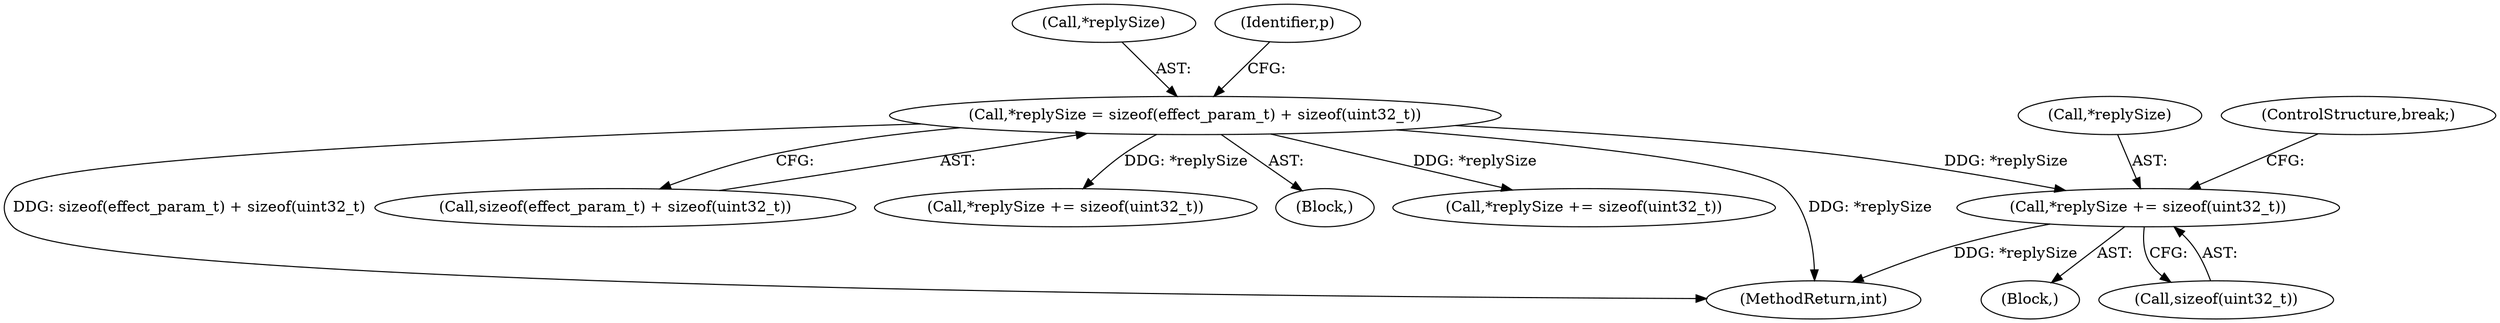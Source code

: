 digraph "0_Android_aeea52da00d210587fb3ed895de3d5f2e0264c88_11@API" {
"1000402" [label="(Call,*replySize += sizeof(uint32_t))"];
"1000352" [label="(Call,*replySize = sizeof(effect_param_t) + sizeof(uint32_t))"];
"1000403" [label="(Call,*replySize)"];
"1000405" [label="(Call,sizeof(uint32_t))"];
"1000996" [label="(MethodReturn,int)"];
"1000352" [label="(Call,*replySize = sizeof(effect_param_t) + sizeof(uint32_t))"];
"1000355" [label="(Call,sizeof(effect_param_t) + sizeof(uint32_t))"];
"1000353" [label="(Call,*replySize)"];
"1000402" [label="(Call,*replySize += sizeof(uint32_t))"];
"1000363" [label="(Identifier,p)"];
"1000407" [label="(ControlStructure,break;)"];
"1000382" [label="(Block,)"];
"1000427" [label="(Call,*replySize += sizeof(uint32_t))"];
"1000296" [label="(Block,)"];
"1000452" [label="(Call,*replySize += sizeof(uint32_t))"];
"1000402" -> "1000382"  [label="AST: "];
"1000402" -> "1000405"  [label="CFG: "];
"1000403" -> "1000402"  [label="AST: "];
"1000405" -> "1000402"  [label="AST: "];
"1000407" -> "1000402"  [label="CFG: "];
"1000402" -> "1000996"  [label="DDG: *replySize"];
"1000352" -> "1000402"  [label="DDG: *replySize"];
"1000352" -> "1000296"  [label="AST: "];
"1000352" -> "1000355"  [label="CFG: "];
"1000353" -> "1000352"  [label="AST: "];
"1000355" -> "1000352"  [label="AST: "];
"1000363" -> "1000352"  [label="CFG: "];
"1000352" -> "1000996"  [label="DDG: *replySize"];
"1000352" -> "1000996"  [label="DDG: sizeof(effect_param_t) + sizeof(uint32_t)"];
"1000352" -> "1000427"  [label="DDG: *replySize"];
"1000352" -> "1000452"  [label="DDG: *replySize"];
}
